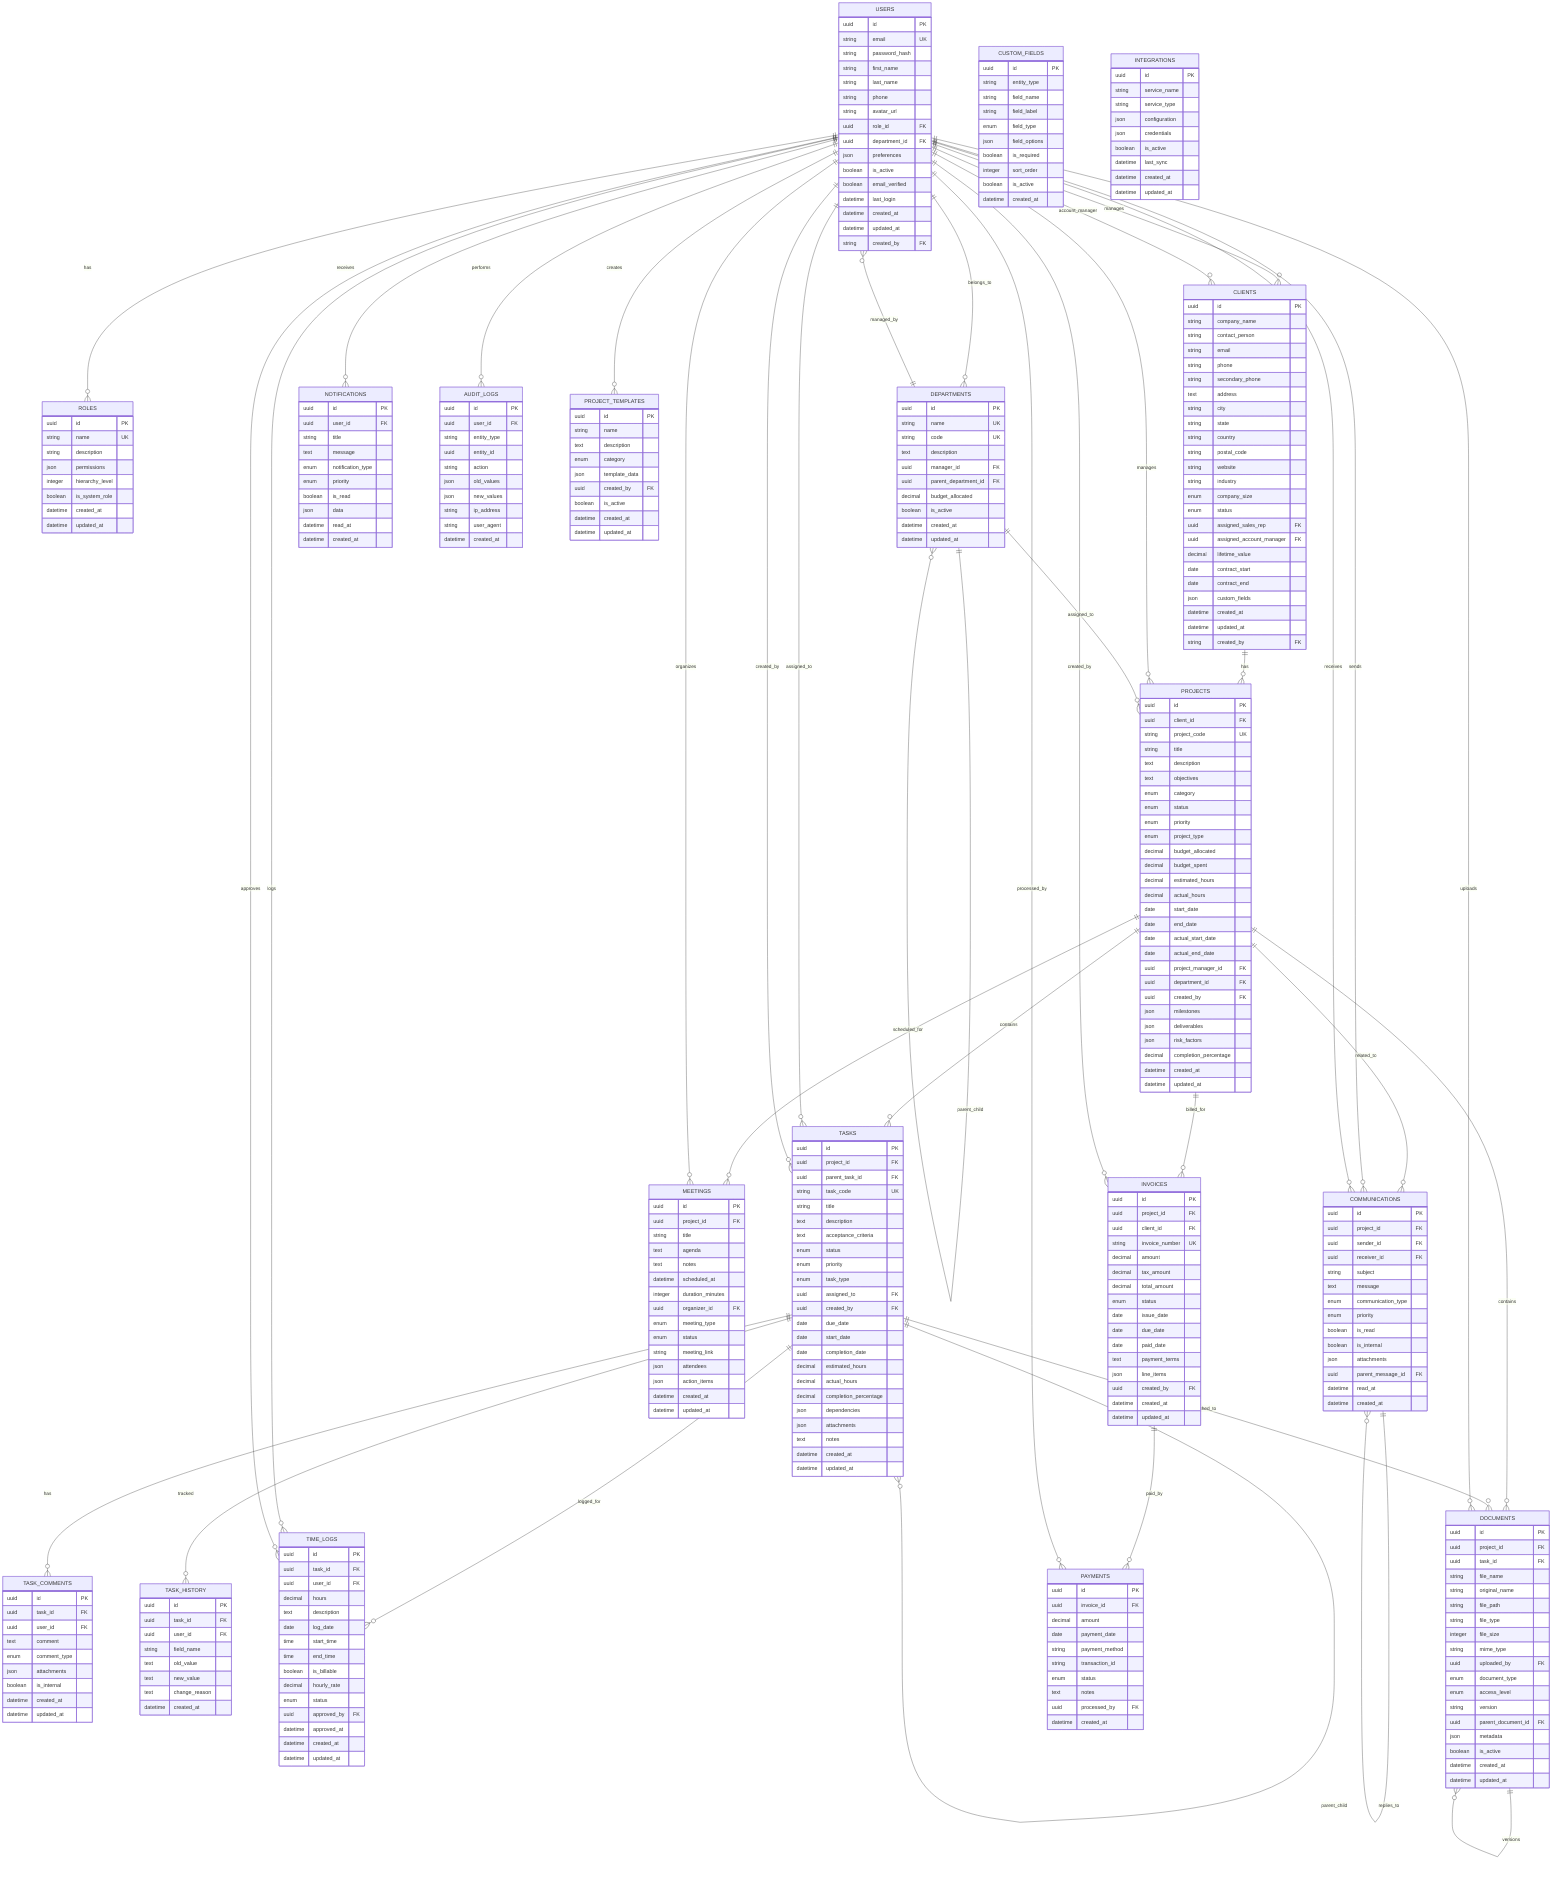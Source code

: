 erDiagram
    USERS {
        uuid id PK
        string email UK
        string password_hash
        string first_name
        string last_name
        string phone
        string avatar_url
        uuid role_id FK
        uuid department_id FK
        json preferences
        boolean is_active
        boolean email_verified
        datetime last_login
        datetime created_at
        datetime updated_at
        string created_by FK
    }
    
    ROLES {
        uuid id PK
        string name UK
        string description
        json permissions
        integer hierarchy_level
        boolean is_system_role
        datetime created_at
        datetime updated_at
    }
    
    DEPARTMENTS {
        uuid id PK
        string name UK
        string code UK
        text description
        uuid manager_id FK
        uuid parent_department_id FK
        decimal budget_allocated
        boolean is_active
        datetime created_at
        datetime updated_at
    }
    
    CLIENTS {
        uuid id PK
        string company_name
        string contact_person
        string email
        string phone
        string secondary_phone
        text address
        string city
        string state
        string country
        string postal_code
        string website
        string industry
        enum company_size
        enum status
        uuid assigned_sales_rep FK
        uuid assigned_account_manager FK
        decimal lifetime_value
        date contract_start
        date contract_end
        json custom_fields
        datetime created_at
        datetime updated_at
        string created_by FK
    }
    
    PROJECTS {
        uuid id PK
        uuid client_id FK
        string project_code UK
        string title
        text description
        text objectives
        enum category
        enum status
        enum priority
        enum project_type
        decimal budget_allocated
        decimal budget_spent
        decimal estimated_hours
        decimal actual_hours
        date start_date
        date end_date
        date actual_start_date
        date actual_end_date
        uuid project_manager_id FK
        uuid department_id FK
        uuid created_by FK
        json milestones
        json deliverables
        json risk_factors
        decimal completion_percentage
        datetime created_at
        datetime updated_at
    }
    
    TASKS {
        uuid id PK
        uuid project_id FK
        uuid parent_task_id FK
        string task_code UK
        string title
        text description
        text acceptance_criteria
        enum status
        enum priority
        enum task_type
        uuid assigned_to FK
        uuid created_by FK
        date due_date
        date start_date
        date completion_date
        decimal estimated_hours
        decimal actual_hours
        decimal completion_percentage
        json dependencies
        json attachments
        text notes
        datetime created_at
        datetime updated_at
    }
    
    TASK_COMMENTS {
        uuid id PK
        uuid task_id FK
        uuid user_id FK
        text comment
        enum comment_type
        json attachments
        boolean is_internal
        datetime created_at
        datetime updated_at
    }
    
    TASK_HISTORY {
        uuid id PK
        uuid task_id FK
        uuid user_id FK
        string field_name
        text old_value
        text new_value
        text change_reason
        datetime created_at
    }
    
    TIME_LOGS {
        uuid id PK
        uuid task_id FK
        uuid user_id FK
        decimal hours
        text description
        date log_date
        time start_time
        time end_time
        boolean is_billable
        decimal hourly_rate
        enum status
        uuid approved_by FK
        datetime approved_at
        datetime created_at
        datetime updated_at
    }
    
    COMMUNICATIONS {
        uuid id PK
        uuid project_id FK
        uuid sender_id FK
        uuid receiver_id FK
        string subject
        text message
        enum communication_type
        enum priority
        boolean is_read
        boolean is_internal
        json attachments
        uuid parent_message_id FK
        datetime read_at
        datetime created_at
    }
    
    DOCUMENTS {
        uuid id PK
        uuid project_id FK
        uuid task_id FK
        string file_name
        string original_name
        string file_path
        string file_type
        integer file_size
        string mime_type
        uuid uploaded_by FK
        enum document_type
        enum access_level
        string version
        uuid parent_document_id FK
        json metadata
        boolean is_active
        datetime created_at
        datetime updated_at
    }
    
    MEETINGS {
        uuid id PK
        uuid project_id FK
        string title
        text agenda
        text notes
        datetime scheduled_at
        integer duration_minutes
        uuid organizer_id FK
        enum meeting_type
        enum status
        string meeting_link
        json attendees
        json action_items
        datetime created_at
        datetime updated_at
    }
    
    INVOICES {
        uuid id PK
        uuid project_id FK
        uuid client_id FK
        string invoice_number UK
        decimal amount
        decimal tax_amount
        decimal total_amount
        enum status
        date issue_date
        date due_date
        date paid_date
        text payment_terms
        json line_items
        uuid created_by FK
        datetime created_at
        datetime updated_at
    }
    
    PAYMENTS {
        uuid id PK
        uuid invoice_id FK
        decimal amount
        date payment_date
        string payment_method
        string transaction_id
        enum status
        text notes
        uuid processed_by FK
        datetime created_at
    }
    
    NOTIFICATIONS {
        uuid id PK
        uuid user_id FK
        string title
        text message
        enum notification_type
        enum priority
        boolean is_read
        json data
        datetime read_at
        datetime created_at
    }
    
    AUDIT_LOGS {
        uuid id PK
        uuid user_id FK
        string entity_type
        uuid entity_id
        string action
        json old_values
        json new_values
        string ip_address
        string user_agent
        datetime created_at
    }
    
    PROJECT_TEMPLATES {
        uuid id PK
        string name
        text description
        enum category
        json template_data
        uuid created_by FK
        boolean is_active
        datetime created_at
        datetime updated_at
    }
    
    CUSTOM_FIELDS {
        uuid id PK
        string entity_type
        string field_name
        string field_label
        enum field_type
        json field_options
        boolean is_required
        integer sort_order
        boolean is_active
        datetime created_at
    }
    
    INTEGRATIONS {
        uuid id PK
        string service_name
        string service_type
        json configuration
        json credentials
        boolean is_active
        datetime last_sync
        datetime created_at
        datetime updated_at
    }

    %% Relationships
    USERS ||--o{ ROLES : "has"
    USERS ||--o{ DEPARTMENTS : "belongs_to"
    DEPARTMENTS ||--o{ USERS : "managed_by"
    DEPARTMENTS ||--o{ DEPARTMENTS : "parent_child"
    
    CLIENTS ||--o{ PROJECTS : "has"
    USERS ||--o{ CLIENTS : "manages"
    USERS ||--o{ CLIENTS : "account_manager"
    
    PROJECTS ||--o{ TASKS : "contains"
    PROJECTS ||--o{ COMMUNICATIONS : "related_to"
    PROJECTS ||--o{ DOCUMENTS : "contains"
    PROJECTS ||--o{ MEETINGS : "scheduled_for"
    PROJECTS ||--o{ INVOICES : "billed_for"
    USERS ||--o{ PROJECTS : "manages"
    DEPARTMENTS ||--o{ PROJECTS : "assigned_to"
    
    TASKS ||--o{ TASKS : "parent_child"
    TASKS ||--o{ TASK_COMMENTS : "has"
    TASKS ||--o{ TASK_HISTORY : "tracked"
    TASKS ||--o{ TIME_LOGS : "logged_for"
    TASKS ||--o{ DOCUMENTS : "attached_to"
    USERS ||--o{ TASKS : "assigned_to"
    USERS ||--o{ TASKS : "created_by"
    
    USERS ||--o{ TIME_LOGS : "logs"
    USERS ||--o{ TIME_LOGS : "approves"
    
    USERS ||--o{ COMMUNICATIONS : "sends"
    USERS ||--o{ COMMUNICATIONS : "receives"
    COMMUNICATIONS ||--o{ COMMUNICATIONS : "replies_to"
    
    USERS ||--o{ DOCUMENTS : "uploads"
    DOCUMENTS ||--o{ DOCUMENTS : "versions"
    
    USERS ||--o{ MEETINGS : "organizes"
    
    INVOICES ||--o{ PAYMENTS : "paid_by"
    USERS ||--o{ INVOICES : "created_by"
    USERS ||--o{ PAYMENTS : "processed_by"
    
    USERS ||--o{ NOTIFICATIONS : "receives"
    USERS ||--o{ AUDIT_LOGS : "performs"
    USERS ||--o{ PROJECT_TEMPLATES : "creates"